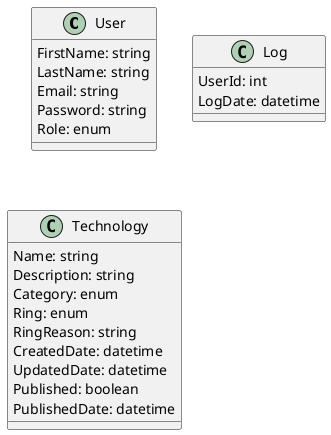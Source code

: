 @startuml db-schema

class User {
    FirstName: string
    LastName: string
    Email: string
    Password: string
    Role: enum
}

class Log {
    UserId: int
    LogDate: datetime
}

class Technology {
    Name: string
    Description: string
    Category: enum
    Ring: enum
    RingReason: string
    CreatedDate: datetime
    UpdatedDate: datetime
    Published: boolean
    PublishedDate: datetime
}

@enduml